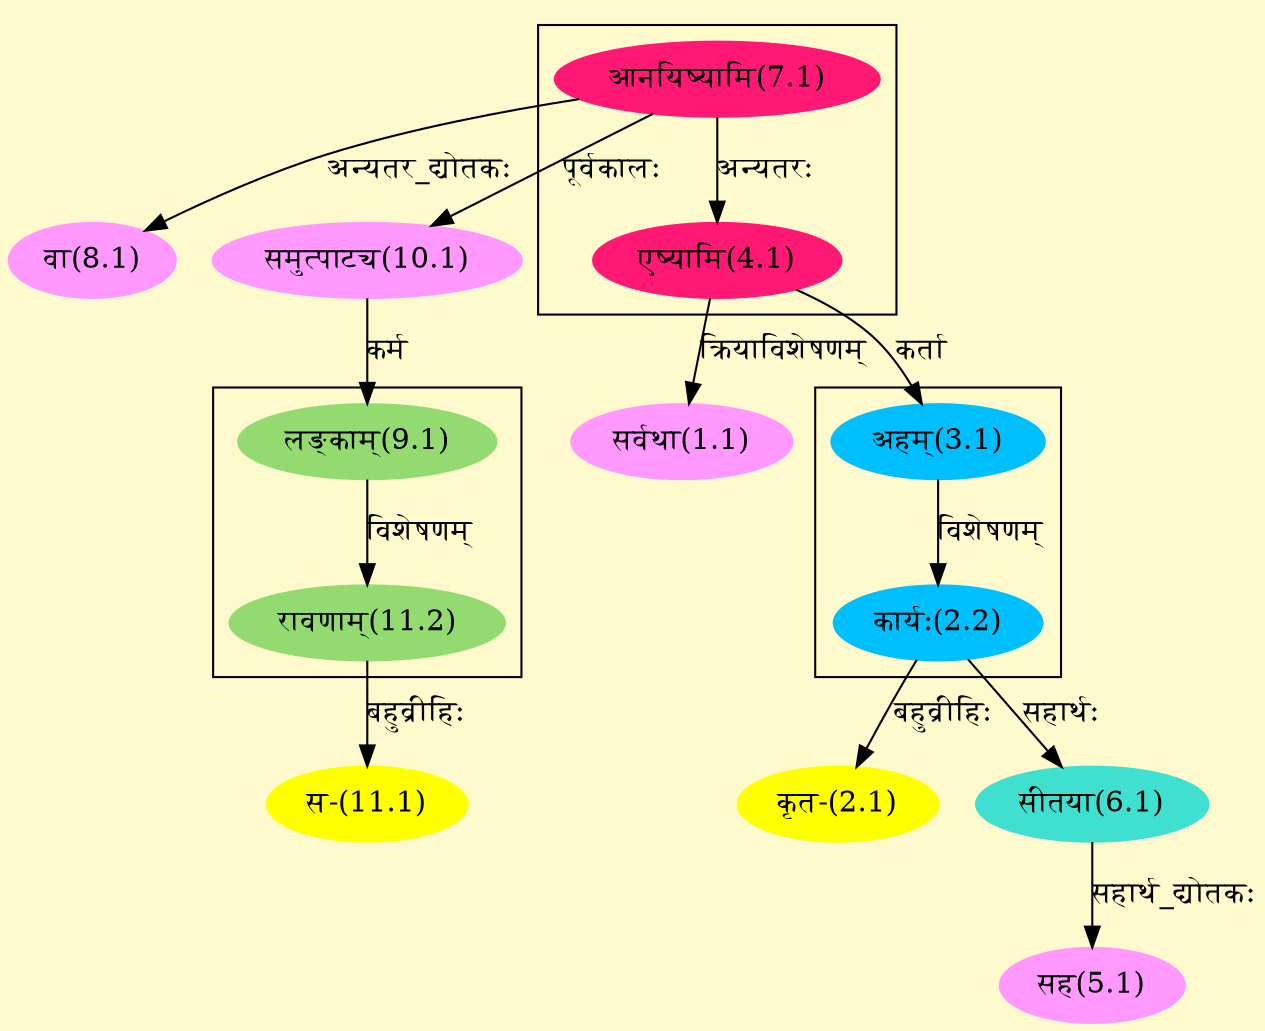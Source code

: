 digraph G{
rankdir=BT;
 compound=true;
 bgcolor="lemonchiffon1";

subgraph cluster_1{
Node2_2 [style=filled, color="#00BFFF" label = "कार्यः(2.2)"]
Node3_1 [style=filled, color="#00BFFF" label = "अहम्(3.1)"]

}

subgraph cluster_2{
Node4_1 [style=filled, color="#FF1975" label = "एष्यामि(4.1)"]
Node7_1 [style=filled, color="#FF1975" label = "आनयिष्यामि(7.1)"]

}

subgraph cluster_3{
Node11_2 [style=filled, color="#93DB70" label = "रावणाम्(11.2)"]
Node9_1 [style=filled, color="#93DB70" label = "लङ्काम्(9.1)"]

}
Node1_1 [style=filled, color="#FF99FF" label = "सर्वथा(1.1)"]
Node4_1 [style=filled, color="#FF1975" label = "एष्यामि(4.1)"]
Node2_1 [style=filled, color="#FFFF00" label = "कृत-(2.1)"]
Node2_2 [style=filled, color="#00BFFF" label = "कार्यः(2.2)"]
Node3_1 [style=filled, color="#00BFFF" label = "अहम्(3.1)"]
Node5_1 [style=filled, color="#FF99FF" label = "सह(5.1)"]
Node6_1 [style=filled, color="#40E0D0" label = "सीतया(6.1)"]
Node7_1 [style=filled, color="#FF1975" label = "आनयिष्यामि(7.1)"]
Node [style=filled, color="" label = "()"]
Node8_1 [style=filled, color="#FF99FF" label = "वा(8.1)"]
Node9_1 [style=filled, color="#93DB70" label = "लङ्काम्(9.1)"]
Node10_1 [style=filled, color="#FF99FF" label = "समुत्पाट्य(10.1)"]
Node11_1 [style=filled, color="#FFFF00" label = "स-(11.1)"]
Node11_2 [style=filled, color="#93DB70" label = "रावणाम्(11.2)"]
/* Start of Relations section */

Node1_1 -> Node4_1 [  label="क्रियाविशेषणम्"  dir="back" ]
Node2_1 -> Node2_2 [  label="बहुव्रीहिः"  dir="back" ]
Node2_2 -> Node3_1 [  label="विशेषणम्"  dir="back" ]
Node3_1 -> Node4_1 [  label="कर्ता"  dir="back" ]
Node4_1 -> Node7_1 [  label="अन्यतरः"  dir="back" ]
Node5_1 -> Node6_1 [  label="सहार्थ_द्योतकः"  dir="back" ]
Node6_1 -> Node2_2 [  label="सहार्थः"  dir="back" ]
Node8_1 -> Node7_1 [  label="अन्यतर_द्योतकः"  dir="back" ]
Node9_1 -> Node10_1 [  label="कर्म"  dir="back" ]
Node10_1 -> Node7_1 [  label="पूर्वकालः"  dir="back" ]
Node11_1 -> Node11_2 [  label="बहुव्रीहिः"  dir="back" ]
Node11_2 -> Node9_1 [  label="विशेषणम्"  dir="back" ]
}
